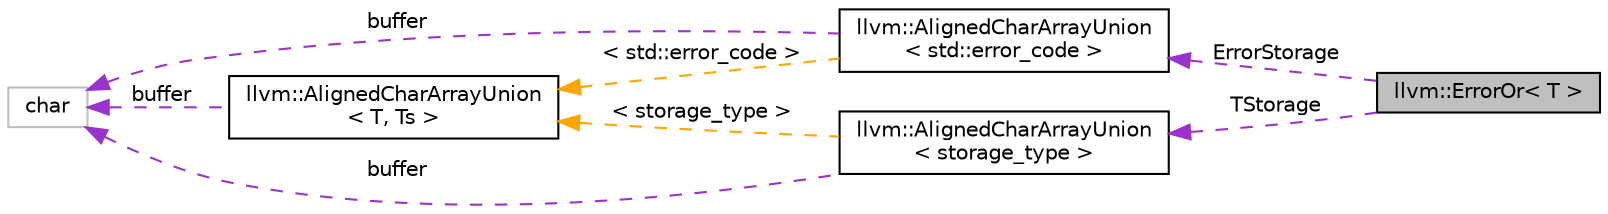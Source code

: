 digraph "llvm::ErrorOr&lt; T &gt;"
{
 // LATEX_PDF_SIZE
  bgcolor="transparent";
  edge [fontname="Helvetica",fontsize="10",labelfontname="Helvetica",labelfontsize="10"];
  node [fontname="Helvetica",fontsize="10",shape=record];
  rankdir="LR";
  Node1 [label="llvm::ErrorOr\< T \>",height=0.2,width=0.4,color="black", fillcolor="grey75", style="filled", fontcolor="black",tooltip="Represents either an error or a value T."];
  Node2 -> Node1 [dir="back",color="darkorchid3",fontsize="10",style="dashed",label=" ErrorStorage" ,fontname="Helvetica"];
  Node2 [label="llvm::AlignedCharArrayUnion\l\< std::error_code \>",height=0.2,width=0.4,color="black",URL="$structllvm_1_1AlignedCharArrayUnion.html",tooltip=" "];
  Node3 -> Node2 [dir="back",color="darkorchid3",fontsize="10",style="dashed",label=" buffer" ,fontname="Helvetica"];
  Node3 [label="char",height=0.2,width=0.4,color="grey75",tooltip=" "];
  Node4 -> Node2 [dir="back",color="orange",fontsize="10",style="dashed",label=" \< std::error_code \>" ,fontname="Helvetica"];
  Node4 [label="llvm::AlignedCharArrayUnion\l\< T, Ts \>",height=0.2,width=0.4,color="black",URL="$structllvm_1_1AlignedCharArrayUnion.html",tooltip="A suitably aligned and sized character array member which can hold elements of any type."];
  Node3 -> Node4 [dir="back",color="darkorchid3",fontsize="10",style="dashed",label=" buffer" ,fontname="Helvetica"];
  Node5 -> Node1 [dir="back",color="darkorchid3",fontsize="10",style="dashed",label=" TStorage" ,fontname="Helvetica"];
  Node5 [label="llvm::AlignedCharArrayUnion\l\< storage_type \>",height=0.2,width=0.4,color="black",URL="$structllvm_1_1AlignedCharArrayUnion.html",tooltip=" "];
  Node3 -> Node5 [dir="back",color="darkorchid3",fontsize="10",style="dashed",label=" buffer" ,fontname="Helvetica"];
  Node4 -> Node5 [dir="back",color="orange",fontsize="10",style="dashed",label=" \< storage_type \>" ,fontname="Helvetica"];
}
